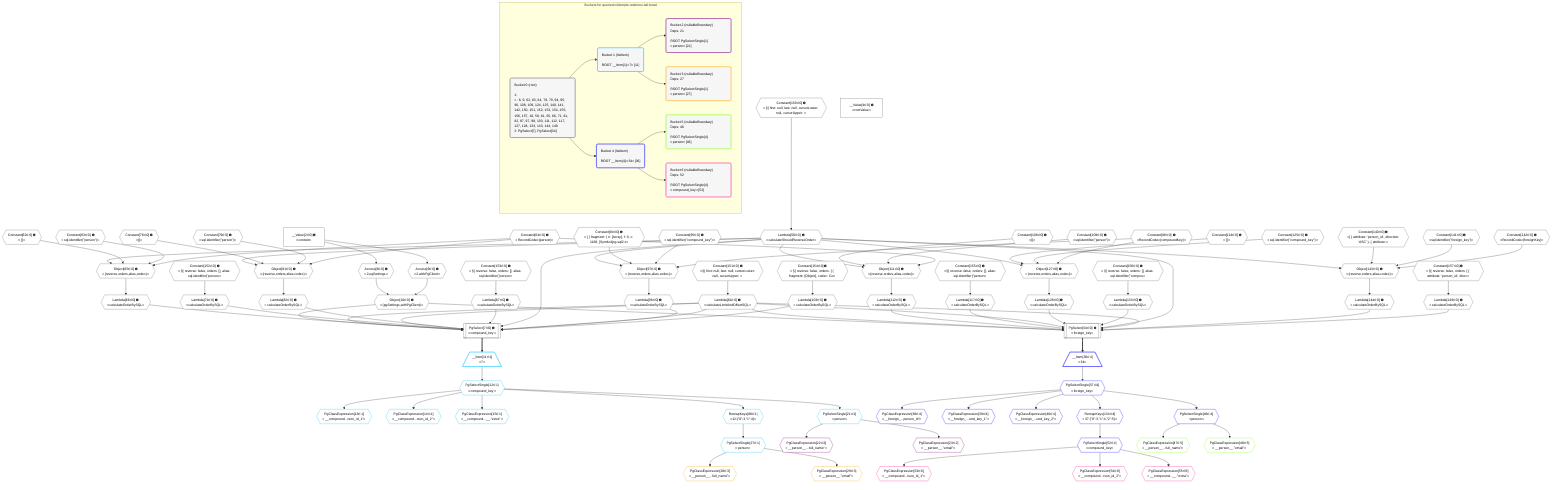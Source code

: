 %%{init: {'themeVariables': { 'fontSize': '12px'}}}%%
graph TD
    classDef path fill:#eee,stroke:#000,color:#000
    classDef plan fill:#fff,stroke-width:1px,color:#000
    classDef itemplan fill:#fff,stroke-width:2px,color:#000
    classDef unbatchedplan fill:#dff,stroke-width:1px,color:#000
    classDef sideeffectplan fill:#fcc,stroke-width:2px,color:#000
    classDef bucket fill:#f6f6f6,color:#000,stroke-width:2px,text-align:left


    %% plan dependencies
    PgSelect7[["PgSelect[7∈0] ➊<br />ᐸcompound_keyᐳ"]]:::plan
    Object10{{"Object[10∈0] ➊<br />ᐸ{pgSettings,withPgClient}ᐳ"}}:::plan
    Lambda61{{"Lambda[61∈0] ➊<br />ᐸcalculateLimitAndOffsetSQLᐳ"}}:::plan
    Lambda66{{"Lambda[66∈0] ➊<br />ᐸcalculateOrderBySQLᐳ"}}:::plan
    Lambda71{{"Lambda[71∈0] ➊<br />ᐸcalculateOrderBySQLᐳ"}}:::plan
    Lambda82{{"Lambda[82∈0] ➊<br />ᐸcalculateOrderBySQLᐳ"}}:::plan
    Lambda87{{"Lambda[87∈0] ➊<br />ᐸcalculateOrderBySQLᐳ"}}:::plan
    Lambda58{{"Lambda[58∈0] ➊<br />ᐸcalculateShouldReverseOrderᐳ"}}:::plan
    Lambda98{{"Lambda[98∈0] ➊<br />ᐸcalculateOrderBySQLᐳ"}}:::plan
    Lambda103{{"Lambda[103∈0] ➊<br />ᐸcalculateOrderBySQLᐳ"}}:::plan
    Object10 & Lambda61 & Lambda66 & Lambda71 & Lambda61 & Lambda82 & Lambda87 & Lambda58 & Lambda61 & Lambda98 & Lambda103 --> PgSelect7
    PgSelect34[["PgSelect[34∈0] ➊<br />ᐸforeign_keyᐳ"]]:::plan
    Lambda112{{"Lambda[112∈0] ➊<br />ᐸcalculateOrderBySQLᐳ"}}:::plan
    Lambda117{{"Lambda[117∈0] ➊<br />ᐸcalculateOrderBySQLᐳ"}}:::plan
    Lambda128{{"Lambda[128∈0] ➊<br />ᐸcalculateOrderBySQLᐳ"}}:::plan
    Lambda133{{"Lambda[133∈0] ➊<br />ᐸcalculateOrderBySQLᐳ"}}:::plan
    Lambda144{{"Lambda[144∈0] ➊<br />ᐸcalculateOrderBySQLᐳ"}}:::plan
    Lambda149{{"Lambda[149∈0] ➊<br />ᐸcalculateOrderBySQLᐳ"}}:::plan
    Object10 & Lambda61 & Lambda112 & Lambda117 & Lambda61 & Lambda128 & Lambda133 & Lambda58 & Lambda61 & Lambda144 & Lambda149 --> PgSelect34
    Object65{{"Object[65∈0] ➊<br />ᐸ{reverse,orders,alias,codec}ᐳ"}}:::plan
    Constant62{{"Constant[62∈0] ➊<br />ᐸ[]ᐳ"}}:::plan
    Constant63{{"Constant[63∈0] ➊<br />ᐸsql.identifier(”person”)ᐳ"}}:::plan
    Constant64{{"Constant[64∈0] ➊<br />ᐸRecordCodec(person)ᐳ"}}:::plan
    Lambda58 & Constant62 & Constant63 & Constant64 --> Object65
    Object81{{"Object[81∈0] ➊<br />ᐸ{reverse,orders,alias,codec}ᐳ"}}:::plan
    Constant78{{"Constant[78∈0] ➊<br />ᐸ[]ᐳ"}}:::plan
    Constant79{{"Constant[79∈0] ➊<br />ᐸsql.identifier(”person”)ᐳ"}}:::plan
    Lambda58 & Constant78 & Constant79 & Constant64 --> Object81
    Object97{{"Object[97∈0] ➊<br />ᐸ{reverse,orders,alias,codec}ᐳ"}}:::plan
    Constant94{{"Constant[94∈0] ➊<br />ᐸ[ { fragment: { n: [Array], f: 0, c: 1168, [Symbol(pg-sql2-tᐳ"}}:::plan
    Constant95{{"Constant[95∈0] ➊<br />ᐸsql.identifier(”compound_key”)ᐳ"}}:::plan
    Constant96{{"Constant[96∈0] ➊<br />ᐸRecordCodec(compoundKey)ᐳ"}}:::plan
    Lambda58 & Constant94 & Constant95 & Constant96 --> Object97
    Object111{{"Object[111∈0] ➊<br />ᐸ{reverse,orders,alias,codec}ᐳ"}}:::plan
    Constant108{{"Constant[108∈0] ➊<br />ᐸ[]ᐳ"}}:::plan
    Constant109{{"Constant[109∈0] ➊<br />ᐸsql.identifier(”person”)ᐳ"}}:::plan
    Lambda58 & Constant108 & Constant109 & Constant64 --> Object111
    Object127{{"Object[127∈0] ➊<br />ᐸ{reverse,orders,alias,codec}ᐳ"}}:::plan
    Constant124{{"Constant[124∈0] ➊<br />ᐸ[]ᐳ"}}:::plan
    Constant125{{"Constant[125∈0] ➊<br />ᐸsql.identifier(”compound_key”)ᐳ"}}:::plan
    Lambda58 & Constant124 & Constant125 & Constant96 --> Object127
    Object143{{"Object[143∈0] ➊<br />ᐸ{reverse,orders,alias,codec}ᐳ"}}:::plan
    Constant140{{"Constant[140∈0] ➊<br />ᐸ[ { attribute: 'person_id', direction: 'ASC' }, { attribute:ᐳ"}}:::plan
    Constant141{{"Constant[141∈0] ➊<br />ᐸsql.identifier(”foreign_key”)ᐳ"}}:::plan
    Constant142{{"Constant[142∈0] ➊<br />ᐸRecordCodec(foreignKey)ᐳ"}}:::plan
    Lambda58 & Constant140 & Constant141 & Constant142 --> Object143
    Access8{{"Access[8∈0] ➊<br />ᐸ2.pgSettingsᐳ"}}:::plan
    Access9{{"Access[9∈0] ➊<br />ᐸ2.withPgClientᐳ"}}:::plan
    Access8 & Access9 --> Object10
    __Value2["__Value[2∈0] ➊<br />ᐸcontextᐳ"]:::plan
    __Value2 --> Access8
    __Value2 --> Access9
    Constant150{{"Constant[150∈0] ➊<br />ᐸ§{ first: null, last: null, cursorLower: null, cursorUpper: ᐳ"}}:::plan
    Constant150 --> Lambda58
    Constant151{{"Constant[151∈0] ➊<br />ᐸ§{ first: null, last: null, cursorLower: null, cursorUpper: ᐳ"}}:::plan
    Constant151 --> Lambda61
    Object65 --> Lambda66
    Constant152{{"Constant[152∈0] ➊<br />ᐸ§{ reverse: false, orders: [], alias: sql.identifier(”personᐳ"}}:::plan
    Constant152 --> Lambda71
    Object81 --> Lambda82
    Constant153{{"Constant[153∈0] ➊<br />ᐸ§{ reverse: false, orders: [], alias: sql.identifier(”personᐳ"}}:::plan
    Constant153 --> Lambda87
    Object97 --> Lambda98
    Constant154{{"Constant[154∈0] ➊<br />ᐸ§{ reverse: false, orders: [ { fragment: [Object], codec: Coᐳ"}}:::plan
    Constant154 --> Lambda103
    Object111 --> Lambda112
    Constant155{{"Constant[155∈0] ➊<br />ᐸ§{ reverse: false, orders: [], alias: sql.identifier(”personᐳ"}}:::plan
    Constant155 --> Lambda117
    Object127 --> Lambda128
    Constant156{{"Constant[156∈0] ➊<br />ᐸ§{ reverse: false, orders: [], alias: sql.identifier(”compouᐳ"}}:::plan
    Constant156 --> Lambda133
    Object143 --> Lambda144
    Constant157{{"Constant[157∈0] ➊<br />ᐸ§{ reverse: false, orders: [ { attribute: 'person_id', direcᐳ"}}:::plan
    Constant157 --> Lambda149
    __Value4["__Value[4∈0] ➊<br />ᐸrootValueᐳ"]:::plan
    __Item11[/"__Item[11∈1]<br />ᐸ7ᐳ"\]:::itemplan
    PgSelect7 ==> __Item11
    PgSelectSingle12{{"PgSelectSingle[12∈1]<br />ᐸcompound_keyᐳ"}}:::plan
    __Item11 --> PgSelectSingle12
    PgClassExpression13{{"PgClassExpression[13∈1]<br />ᐸ__compound...rson_id_1”ᐳ"}}:::plan
    PgSelectSingle12 --> PgClassExpression13
    PgClassExpression14{{"PgClassExpression[14∈1]<br />ᐸ__compound...rson_id_2”ᐳ"}}:::plan
    PgSelectSingle12 --> PgClassExpression14
    PgClassExpression15{{"PgClassExpression[15∈1]<br />ᐸ__compound...__.”extra”ᐳ"}}:::plan
    PgSelectSingle12 --> PgClassExpression15
    PgSelectSingle21{{"PgSelectSingle[21∈1]<br />ᐸpersonᐳ"}}:::plan
    PgSelectSingle12 --> PgSelectSingle21
    PgSelectSingle27{{"PgSelectSingle[27∈1]<br />ᐸpersonᐳ"}}:::plan
    RemapKeys88{{"RemapKeys[88∈1]<br />ᐸ12:{”0”:3,”1”:4}ᐳ"}}:::plan
    RemapKeys88 --> PgSelectSingle27
    PgSelectSingle12 --> RemapKeys88
    PgClassExpression22{{"PgClassExpression[22∈2]<br />ᐸ__person__...full_name”ᐳ"}}:::plan
    PgSelectSingle21 --> PgClassExpression22
    PgClassExpression23{{"PgClassExpression[23∈2]<br />ᐸ__person__.”email”ᐳ"}}:::plan
    PgSelectSingle21 --> PgClassExpression23
    PgClassExpression28{{"PgClassExpression[28∈3]<br />ᐸ__person__...full_name”ᐳ"}}:::plan
    PgSelectSingle27 --> PgClassExpression28
    PgClassExpression29{{"PgClassExpression[29∈3]<br />ᐸ__person__.”email”ᐳ"}}:::plan
    PgSelectSingle27 --> PgClassExpression29
    __Item36[/"__Item[36∈4]<br />ᐸ34ᐳ"\]:::itemplan
    PgSelect34 ==> __Item36
    PgSelectSingle37{{"PgSelectSingle[37∈4]<br />ᐸforeign_keyᐳ"}}:::plan
    __Item36 --> PgSelectSingle37
    PgClassExpression38{{"PgClassExpression[38∈4]<br />ᐸ__foreign_...person_id”ᐳ"}}:::plan
    PgSelectSingle37 --> PgClassExpression38
    PgClassExpression39{{"PgClassExpression[39∈4]<br />ᐸ__foreign_...und_key_1”ᐳ"}}:::plan
    PgSelectSingle37 --> PgClassExpression39
    PgClassExpression40{{"PgClassExpression[40∈4]<br />ᐸ__foreign_...und_key_2”ᐳ"}}:::plan
    PgSelectSingle37 --> PgClassExpression40
    PgSelectSingle46{{"PgSelectSingle[46∈4]<br />ᐸpersonᐳ"}}:::plan
    PgSelectSingle37 --> PgSelectSingle46
    PgSelectSingle52{{"PgSelectSingle[52∈4]<br />ᐸcompound_keyᐳ"}}:::plan
    RemapKeys134{{"RemapKeys[134∈4]<br />ᐸ37:{”0”:3,”1”:4,”2”:5}ᐳ"}}:::plan
    RemapKeys134 --> PgSelectSingle52
    PgSelectSingle37 --> RemapKeys134
    PgClassExpression47{{"PgClassExpression[47∈5]<br />ᐸ__person__...full_name”ᐳ"}}:::plan
    PgSelectSingle46 --> PgClassExpression47
    PgClassExpression48{{"PgClassExpression[48∈5]<br />ᐸ__person__.”email”ᐳ"}}:::plan
    PgSelectSingle46 --> PgClassExpression48
    PgClassExpression53{{"PgClassExpression[53∈6]<br />ᐸ__compound...rson_id_1”ᐳ"}}:::plan
    PgSelectSingle52 --> PgClassExpression53
    PgClassExpression54{{"PgClassExpression[54∈6]<br />ᐸ__compound...rson_id_2”ᐳ"}}:::plan
    PgSelectSingle52 --> PgClassExpression54
    PgClassExpression55{{"PgClassExpression[55∈6]<br />ᐸ__compound...__.”extra”ᐳ"}}:::plan
    PgSelectSingle52 --> PgClassExpression55

    %% define steps

    subgraph "Buckets for queries/v4/simple-relations-tail-head"
    Bucket0("Bucket 0 (root)<br /><br />1: <br />ᐳ: 8, 9, 62, 63, 64, 78, 79, 94, 95, 96, 108, 109, 124, 125, 140, 141, 142, 150, 151, 152, 153, 154, 155, 156, 157, 10, 58, 61, 65, 66, 71, 81, 82, 87, 97, 98, 103, 111, 112, 117, 127, 128, 133, 143, 144, 149<br />2: PgSelect[7], PgSelect[34]"):::bucket
    classDef bucket0 stroke:#696969
    class Bucket0,__Value2,__Value4,PgSelect7,Access8,Access9,Object10,PgSelect34,Lambda58,Lambda61,Constant62,Constant63,Constant64,Object65,Lambda66,Lambda71,Constant78,Constant79,Object81,Lambda82,Lambda87,Constant94,Constant95,Constant96,Object97,Lambda98,Lambda103,Constant108,Constant109,Object111,Lambda112,Lambda117,Constant124,Constant125,Object127,Lambda128,Lambda133,Constant140,Constant141,Constant142,Object143,Lambda144,Lambda149,Constant150,Constant151,Constant152,Constant153,Constant154,Constant155,Constant156,Constant157 bucket0
    Bucket1("Bucket 1 (listItem)<br /><br />ROOT __Item{1}ᐸ7ᐳ[11]"):::bucket
    classDef bucket1 stroke:#00bfff
    class Bucket1,__Item11,PgSelectSingle12,PgClassExpression13,PgClassExpression14,PgClassExpression15,PgSelectSingle21,PgSelectSingle27,RemapKeys88 bucket1
    Bucket2("Bucket 2 (nullableBoundary)<br />Deps: 21<br /><br />ROOT PgSelectSingle{1}ᐸpersonᐳ[21]"):::bucket
    classDef bucket2 stroke:#7f007f
    class Bucket2,PgClassExpression22,PgClassExpression23 bucket2
    Bucket3("Bucket 3 (nullableBoundary)<br />Deps: 27<br /><br />ROOT PgSelectSingle{1}ᐸpersonᐳ[27]"):::bucket
    classDef bucket3 stroke:#ffa500
    class Bucket3,PgClassExpression28,PgClassExpression29 bucket3
    Bucket4("Bucket 4 (listItem)<br /><br />ROOT __Item{4}ᐸ34ᐳ[36]"):::bucket
    classDef bucket4 stroke:#0000ff
    class Bucket4,__Item36,PgSelectSingle37,PgClassExpression38,PgClassExpression39,PgClassExpression40,PgSelectSingle46,PgSelectSingle52,RemapKeys134 bucket4
    Bucket5("Bucket 5 (nullableBoundary)<br />Deps: 46<br /><br />ROOT PgSelectSingle{4}ᐸpersonᐳ[46]"):::bucket
    classDef bucket5 stroke:#7fff00
    class Bucket5,PgClassExpression47,PgClassExpression48 bucket5
    Bucket6("Bucket 6 (nullableBoundary)<br />Deps: 52<br /><br />ROOT PgSelectSingle{4}ᐸcompound_keyᐳ[52]"):::bucket
    classDef bucket6 stroke:#ff1493
    class Bucket6,PgClassExpression53,PgClassExpression54,PgClassExpression55 bucket6
    Bucket0 --> Bucket1 & Bucket4
    Bucket1 --> Bucket2 & Bucket3
    Bucket4 --> Bucket5 & Bucket6
    end